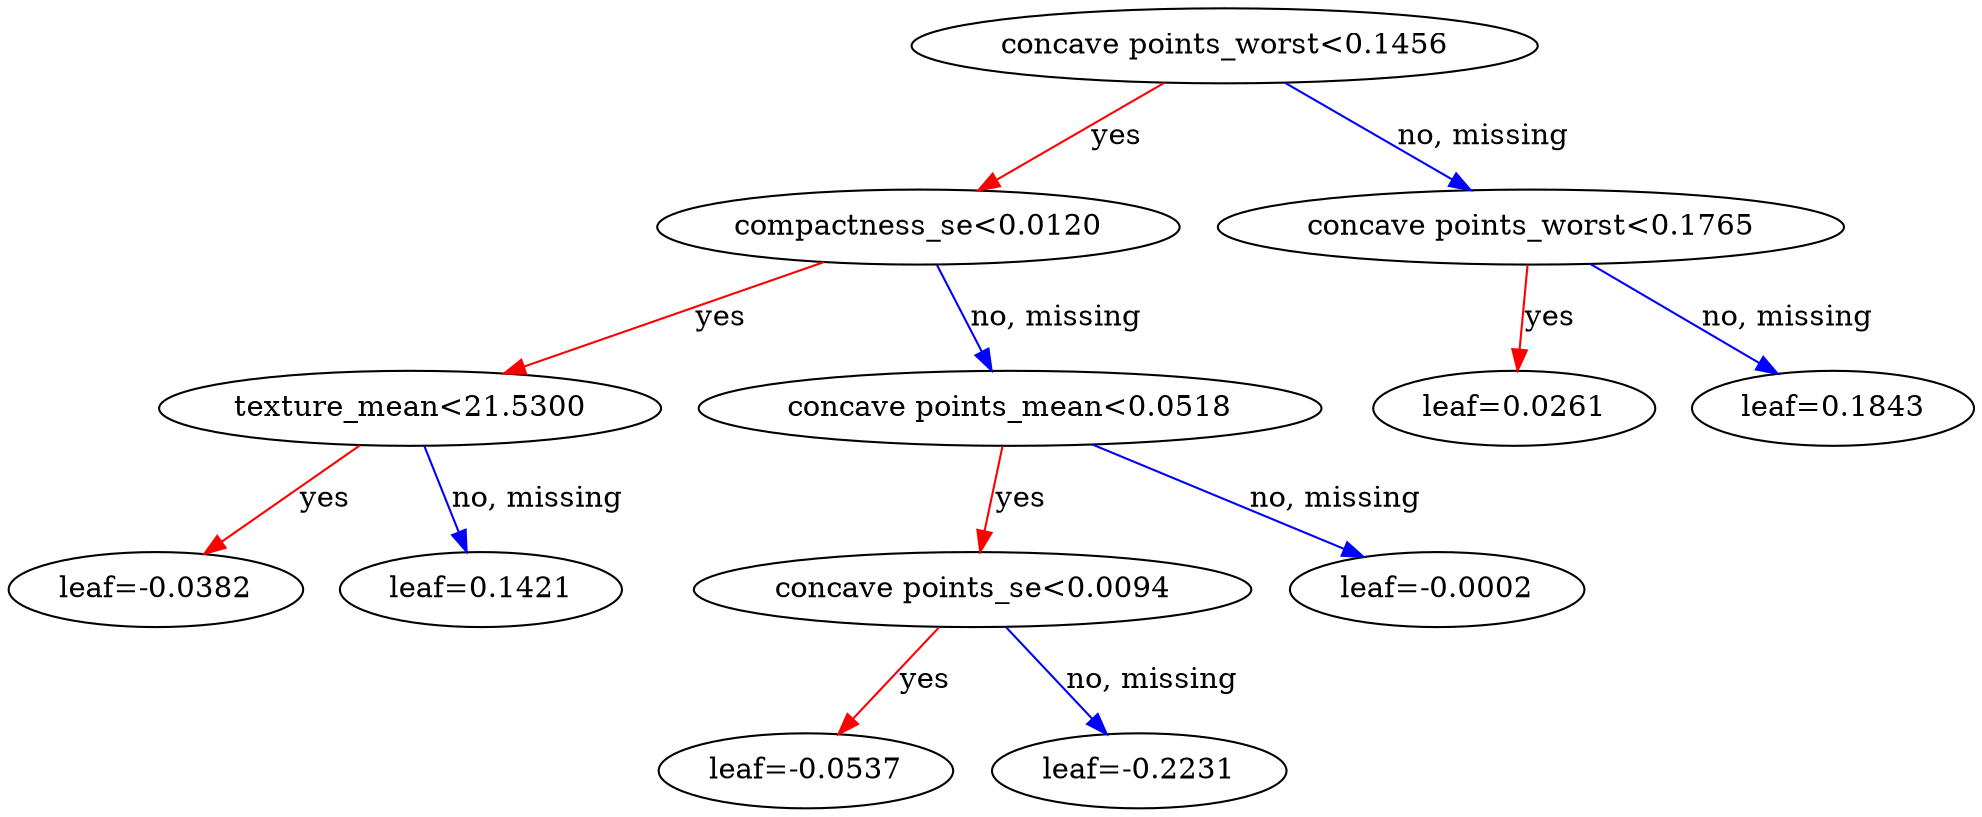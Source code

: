 digraph {
    graph [ rankdir=TB ]
    graph [ rankdir="UD" ]

    0 [ label="concave points_worst<0.1456" ]
    0 -> 1 [label="yes" color="#FF0000"]
    0 -> 2 [label="no, missing" color="#0000FF"]

    1 [ label="compactness_se<0.0120" ]
    1 -> 3 [label="yes" color="#FF0000"]
    1 -> 4 [label="no, missing" color="#0000FF"]

    3 [ label="texture_mean<21.5300" ]
    3 -> 7 [label="yes" color="#FF0000"]
    3 -> 8 [label="no, missing" color="#0000FF"]

    7 [ label="leaf=-0.0382" ]

    8 [ label="leaf=0.1421" ]

    4 [ label="concave points_mean<0.0518" ]
    4 -> 9 [label="yes" color="#FF0000"]
    4 -> 10 [label="no, missing" color="#0000FF"]

    9 [ label="concave points_se<0.0094" ]
    9 -> 11 [label="yes" color="#FF0000"]
    9 -> 12 [label="no, missing" color="#0000FF"]

    11 [ label="leaf=-0.0537" ]

    12 [ label="leaf=-0.2231" ]

    10 [ label="leaf=-0.0002" ]

    2 [ label="concave points_worst<0.1765" ]
    2 -> 5 [label="yes" color="#FF0000"]
    2 -> 6 [label="no, missing" color="#0000FF"]

    5 [ label="leaf=0.0261" ]

    6 [ label="leaf=0.1843" ]
}
